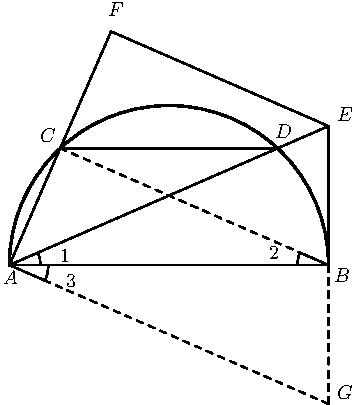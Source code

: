 import graph; size(6.8cm); real lsf=0.5; pen dps=linewidth(0.7)+fontsize(10); defaultpen(dps); pen ds=black; real xmin=-4.260674539614238,xmax=3.883282094863125,ymin=-3.06188807314282,ymax=4.123956016101912; 
pair A=(-2.,0.), B=(2.070156631054403,0.), C=(-1.3514080605459549,1.4896977140656948), D=(1.4215646916003577,1.4896977140656948), F=(-0.7028161210919094,2.9793954281313906), G=(2.070156631054403,-1.7720848721802493); 
draw(arc(A,0.3969965774540724,0.,23.527583335488526)--(-2.,0.)--cycle,linewidth(0.8)); draw(arc(B,0.3969965774540724,156.47241666451148,180.)--(2.070156631054403,0.)--cycle,linewidth(0.8)); draw(arc(A,0.4962457218175905,-23.52758333548852,0.)--(-2.,0.)--cycle,linewidth(0.8)); 
draw(shift((0.03507831552720142,0.))*xscale(2.035078315527201)*yscale(2.035078315527201)*arc((0,0),1,0.,180.),linewidth(1.2)); draw(C--D,linewidth(0.8)); draw(A--B,linewidth(0.8)); draw(C--B,linewidth(0.8)+linetype("4 4")); draw(F--A,linewidth(0.8)); draw((2.070156631054403,1.7720848721802493)--F,linewidth(0.8)); draw((2.070156631054403,1.7720848721802493)--B,linewidth(0.8)); draw(A--(2.070156631054403,1.7720848721802493),linewidth(0.8)); draw(A--G,linewidth(0.8)+linetype("4 4")); draw(G--B,linewidth(0.8)+linetype("4 4")); 
dot(A,linewidth(1.pt)+ds); label("$A$",(-2.114802475958401,-0.26930272539877975),NE*lsf); dot(B,linewidth(1.pt)+ds); label("$B$",(2.11321107392747,-0.24945289652607613),NE*lsf); dot(C,linewidth(1.pt)+ds); label("$C$",(-1.6384065830135142,1.5370317020172497),NE*lsf); dot(D,linewidth(1.pt)+ds); label("$D$",(1.3589175767647326,1.5965811886353607),NE*lsf); dot((2.070156631054403,1.7720848721802493),linewidth(1.pt)+ds); label("$E$",(2.1529107316728773,1.8149293062351004),NE*lsf); dot(F,linewidth(1.pt)+ds); label("$F$",(-0.7650141126145549,3.144867840706243),NE*lsf); label("1",(-1.380358807668367,0.008594878819070928),NE*lsf); label("2",(1.2795182612739182,0.04829453656447817),NE*lsf); dot(G,linewidth(1.pt)+ds); label("$G$",(2.1529107316728773,-1.7381900619788477),NE*lsf); label("3",(-1.3009594921775527,-0.309002383144187),NE*lsf); 
clip((xmin,ymin)--(xmin,ymax)--(xmax,ymax)--(xmax,ymin)--cycle); 